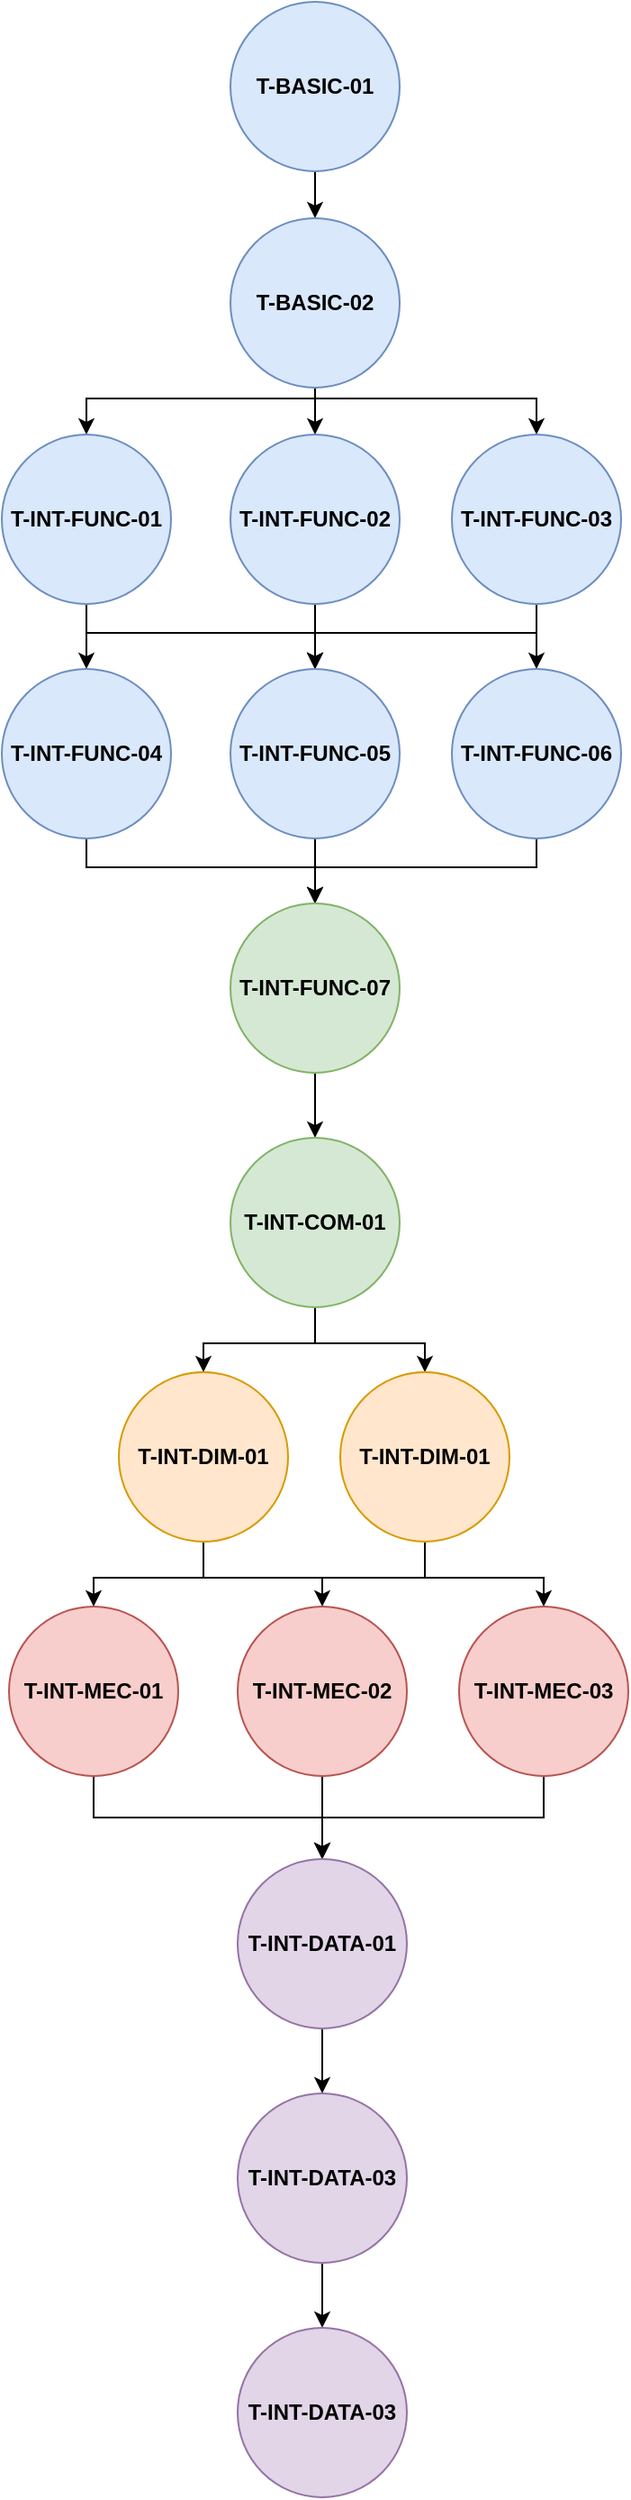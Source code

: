 <mxfile version="22.1.16" type="google">
  <diagram name="Page-1" id="tSfX3xsUCQF1cEc4GhcM">
    <mxGraphModel grid="1" page="1" gridSize="10" guides="1" tooltips="1" connect="1" arrows="1" fold="1" pageScale="1" pageWidth="827" pageHeight="1169" math="0" shadow="0">
      <root>
        <mxCell id="0" />
        <mxCell id="1" parent="0" />
        <mxCell id="f8Rt-xZDq5341HS5hOmq-28" style="edgeStyle=orthogonalEdgeStyle;rounded=0;orthogonalLoop=1;jettySize=auto;html=1;exitX=0.5;exitY=1;exitDx=0;exitDy=0;entryX=0.5;entryY=0;entryDx=0;entryDy=0;strokeWidth=1;" edge="1" parent="1" source="f8Rt-xZDq5341HS5hOmq-1" target="f8Rt-xZDq5341HS5hOmq-7">
          <mxGeometry relative="1" as="geometry" />
        </mxCell>
        <mxCell id="f8Rt-xZDq5341HS5hOmq-1" value="T-BASIC-01" style="ellipse;whiteSpace=wrap;html=1;aspect=fixed;fillColor=#dae8fc;strokeColor=#6c8ebf;fontStyle=1" vertex="1" parent="1">
          <mxGeometry x="367" width="94" height="94" as="geometry" />
        </mxCell>
        <mxCell id="f8Rt-xZDq5341HS5hOmq-30" style="edgeStyle=orthogonalEdgeStyle;rounded=0;orthogonalLoop=1;jettySize=auto;html=1;exitX=0.5;exitY=1;exitDx=0;exitDy=0;entryX=0.5;entryY=0;entryDx=0;entryDy=0;" edge="1" parent="1" source="f8Rt-xZDq5341HS5hOmq-7" target="f8Rt-xZDq5341HS5hOmq-8">
          <mxGeometry relative="1" as="geometry" />
        </mxCell>
        <mxCell id="f8Rt-xZDq5341HS5hOmq-31" style="edgeStyle=orthogonalEdgeStyle;rounded=0;orthogonalLoop=1;jettySize=auto;html=1;exitX=0.5;exitY=1;exitDx=0;exitDy=0;entryX=0.5;entryY=0;entryDx=0;entryDy=0;" edge="1" parent="1" source="f8Rt-xZDq5341HS5hOmq-7" target="f8Rt-xZDq5341HS5hOmq-9">
          <mxGeometry relative="1" as="geometry">
            <Array as="points">
              <mxPoint x="414" y="220" />
              <mxPoint x="287" y="220" />
            </Array>
          </mxGeometry>
        </mxCell>
        <mxCell id="f8Rt-xZDq5341HS5hOmq-32" style="edgeStyle=orthogonalEdgeStyle;rounded=0;orthogonalLoop=1;jettySize=auto;html=1;exitX=0.5;exitY=1;exitDx=0;exitDy=0;entryX=0.5;entryY=0;entryDx=0;entryDy=0;" edge="1" parent="1" source="f8Rt-xZDq5341HS5hOmq-7" target="f8Rt-xZDq5341HS5hOmq-10">
          <mxGeometry relative="1" as="geometry">
            <Array as="points">
              <mxPoint x="414" y="220" />
              <mxPoint x="537" y="220" />
            </Array>
          </mxGeometry>
        </mxCell>
        <mxCell id="f8Rt-xZDq5341HS5hOmq-7" value="T-BASIC-02" style="ellipse;whiteSpace=wrap;html=1;aspect=fixed;fillColor=#dae8fc;strokeColor=#6c8ebf;fontStyle=1" vertex="1" parent="1">
          <mxGeometry x="367" y="120" width="94" height="94" as="geometry" />
        </mxCell>
        <mxCell id="f8Rt-xZDq5341HS5hOmq-34" style="edgeStyle=orthogonalEdgeStyle;rounded=0;orthogonalLoop=1;jettySize=auto;html=1;exitX=0.5;exitY=1;exitDx=0;exitDy=0;entryX=0.5;entryY=0;entryDx=0;entryDy=0;" edge="1" parent="1" source="f8Rt-xZDq5341HS5hOmq-8" target="f8Rt-xZDq5341HS5hOmq-15">
          <mxGeometry relative="1" as="geometry" />
        </mxCell>
        <mxCell id="f8Rt-xZDq5341HS5hOmq-8" value="T-INT-FUNC-02" style="ellipse;whiteSpace=wrap;html=1;aspect=fixed;fillColor=#dae8fc;strokeColor=#6c8ebf;fontStyle=1" vertex="1" parent="1">
          <mxGeometry x="367" y="240" width="94" height="94" as="geometry" />
        </mxCell>
        <mxCell id="f8Rt-xZDq5341HS5hOmq-33" style="edgeStyle=orthogonalEdgeStyle;rounded=0;orthogonalLoop=1;jettySize=auto;html=1;exitX=0.5;exitY=1;exitDx=0;exitDy=0;entryX=0.5;entryY=0;entryDx=0;entryDy=0;" edge="1" parent="1" source="f8Rt-xZDq5341HS5hOmq-9" target="f8Rt-xZDq5341HS5hOmq-16">
          <mxGeometry relative="1" as="geometry" />
        </mxCell>
        <mxCell id="f8Rt-xZDq5341HS5hOmq-36" style="edgeStyle=orthogonalEdgeStyle;rounded=0;orthogonalLoop=1;jettySize=auto;html=1;exitX=0.5;exitY=1;exitDx=0;exitDy=0;entryX=0.5;entryY=0;entryDx=0;entryDy=0;" edge="1" parent="1" source="f8Rt-xZDq5341HS5hOmq-9" target="f8Rt-xZDq5341HS5hOmq-15">
          <mxGeometry relative="1" as="geometry">
            <Array as="points">
              <mxPoint x="287" y="350" />
              <mxPoint x="414" y="350" />
            </Array>
          </mxGeometry>
        </mxCell>
        <mxCell id="f8Rt-xZDq5341HS5hOmq-9" value="T-INT-FUNC-01" style="ellipse;whiteSpace=wrap;html=1;aspect=fixed;fillColor=#dae8fc;strokeColor=#6c8ebf;fontStyle=1" vertex="1" parent="1">
          <mxGeometry x="240" y="240" width="94" height="94" as="geometry" />
        </mxCell>
        <mxCell id="f8Rt-xZDq5341HS5hOmq-35" style="edgeStyle=orthogonalEdgeStyle;rounded=0;orthogonalLoop=1;jettySize=auto;html=1;exitX=0.5;exitY=1;exitDx=0;exitDy=0;entryX=0.5;entryY=0;entryDx=0;entryDy=0;" edge="1" parent="1" source="f8Rt-xZDq5341HS5hOmq-10" target="f8Rt-xZDq5341HS5hOmq-17">
          <mxGeometry relative="1" as="geometry" />
        </mxCell>
        <mxCell id="f8Rt-xZDq5341HS5hOmq-37" style="edgeStyle=orthogonalEdgeStyle;rounded=0;orthogonalLoop=1;jettySize=auto;html=1;exitX=0.5;exitY=1;exitDx=0;exitDy=0;entryX=0.5;entryY=0;entryDx=0;entryDy=0;" edge="1" parent="1" source="f8Rt-xZDq5341HS5hOmq-10" target="f8Rt-xZDq5341HS5hOmq-15">
          <mxGeometry relative="1" as="geometry">
            <Array as="points">
              <mxPoint x="537" y="350" />
              <mxPoint x="414" y="350" />
            </Array>
          </mxGeometry>
        </mxCell>
        <mxCell id="f8Rt-xZDq5341HS5hOmq-10" value="T-INT-FUNC-03" style="ellipse;whiteSpace=wrap;html=1;aspect=fixed;fillColor=#dae8fc;strokeColor=#6c8ebf;fontStyle=1" vertex="1" parent="1">
          <mxGeometry x="490" y="240" width="94" height="94" as="geometry" />
        </mxCell>
        <mxCell id="f8Rt-xZDq5341HS5hOmq-39" style="edgeStyle=orthogonalEdgeStyle;rounded=0;orthogonalLoop=1;jettySize=auto;html=1;exitX=0.5;exitY=1;exitDx=0;exitDy=0;entryX=0.5;entryY=0;entryDx=0;entryDy=0;" edge="1" parent="1" source="f8Rt-xZDq5341HS5hOmq-15" target="f8Rt-xZDq5341HS5hOmq-18">
          <mxGeometry relative="1" as="geometry" />
        </mxCell>
        <mxCell id="f8Rt-xZDq5341HS5hOmq-15" value="T-INT-FUNC-05" style="ellipse;whiteSpace=wrap;html=1;aspect=fixed;fillColor=#dae8fc;strokeColor=#6c8ebf;fontStyle=1" vertex="1" parent="1">
          <mxGeometry x="367" y="370" width="94" height="94" as="geometry" />
        </mxCell>
        <mxCell id="f8Rt-xZDq5341HS5hOmq-38" style="edgeStyle=orthogonalEdgeStyle;rounded=0;orthogonalLoop=1;jettySize=auto;html=1;exitX=0.5;exitY=1;exitDx=0;exitDy=0;" edge="1" parent="1" source="f8Rt-xZDq5341HS5hOmq-16" target="f8Rt-xZDq5341HS5hOmq-18">
          <mxGeometry relative="1" as="geometry">
            <Array as="points">
              <mxPoint x="287" y="480" />
              <mxPoint x="414" y="480" />
            </Array>
          </mxGeometry>
        </mxCell>
        <mxCell id="f8Rt-xZDq5341HS5hOmq-16" value="T-INT-FUNC-04" style="ellipse;whiteSpace=wrap;html=1;aspect=fixed;fillColor=#dae8fc;strokeColor=#6c8ebf;fontStyle=1" vertex="1" parent="1">
          <mxGeometry x="240" y="370" width="94" height="94" as="geometry" />
        </mxCell>
        <mxCell id="f8Rt-xZDq5341HS5hOmq-40" style="edgeStyle=orthogonalEdgeStyle;rounded=0;orthogonalLoop=1;jettySize=auto;html=1;exitX=0.5;exitY=1;exitDx=0;exitDy=0;entryX=0.5;entryY=0;entryDx=0;entryDy=0;" edge="1" parent="1" source="f8Rt-xZDq5341HS5hOmq-17" target="f8Rt-xZDq5341HS5hOmq-18">
          <mxGeometry relative="1" as="geometry">
            <Array as="points">
              <mxPoint x="537" y="480" />
              <mxPoint x="414" y="480" />
            </Array>
          </mxGeometry>
        </mxCell>
        <mxCell id="f8Rt-xZDq5341HS5hOmq-17" value="T-INT-FUNC-06" style="ellipse;whiteSpace=wrap;html=1;aspect=fixed;fillColor=#dae8fc;strokeColor=#6c8ebf;fontStyle=1" vertex="1" parent="1">
          <mxGeometry x="490" y="370" width="94" height="94" as="geometry" />
        </mxCell>
        <mxCell id="f8Rt-xZDq5341HS5hOmq-41" style="edgeStyle=orthogonalEdgeStyle;rounded=0;orthogonalLoop=1;jettySize=auto;html=1;exitX=0.5;exitY=1;exitDx=0;exitDy=0;entryX=0.5;entryY=0;entryDx=0;entryDy=0;" edge="1" parent="1" source="f8Rt-xZDq5341HS5hOmq-18" target="f8Rt-xZDq5341HS5hOmq-19">
          <mxGeometry relative="1" as="geometry" />
        </mxCell>
        <mxCell id="f8Rt-xZDq5341HS5hOmq-18" value="T-INT-FUNC-07" style="ellipse;whiteSpace=wrap;html=1;aspect=fixed;fillColor=#d5e8d4;strokeColor=#82b366;fontStyle=1" vertex="1" parent="1">
          <mxGeometry x="367" y="500" width="94" height="94" as="geometry" />
        </mxCell>
        <mxCell id="f8Rt-xZDq5341HS5hOmq-42" style="edgeStyle=orthogonalEdgeStyle;rounded=0;orthogonalLoop=1;jettySize=auto;html=1;exitX=0.5;exitY=1;exitDx=0;exitDy=0;" edge="1" parent="1" source="f8Rt-xZDq5341HS5hOmq-19" target="f8Rt-xZDq5341HS5hOmq-20">
          <mxGeometry relative="1" as="geometry" />
        </mxCell>
        <mxCell id="f8Rt-xZDq5341HS5hOmq-43" style="edgeStyle=orthogonalEdgeStyle;rounded=0;orthogonalLoop=1;jettySize=auto;html=1;exitX=0.5;exitY=1;exitDx=0;exitDy=0;entryX=0.5;entryY=0;entryDx=0;entryDy=0;" edge="1" parent="1" source="f8Rt-xZDq5341HS5hOmq-19" target="f8Rt-xZDq5341HS5hOmq-21">
          <mxGeometry relative="1" as="geometry" />
        </mxCell>
        <mxCell id="f8Rt-xZDq5341HS5hOmq-19" value="T-INT-COM-01" style="ellipse;whiteSpace=wrap;html=1;aspect=fixed;fillColor=#d5e8d4;strokeColor=#82b366;fontStyle=1" vertex="1" parent="1">
          <mxGeometry x="367" y="630" width="94" height="94" as="geometry" />
        </mxCell>
        <mxCell id="f8Rt-xZDq5341HS5hOmq-44" style="edgeStyle=orthogonalEdgeStyle;rounded=0;orthogonalLoop=1;jettySize=auto;html=1;exitX=0.5;exitY=1;exitDx=0;exitDy=0;entryX=0.5;entryY=0;entryDx=0;entryDy=0;" edge="1" parent="1" source="f8Rt-xZDq5341HS5hOmq-20" target="f8Rt-xZDq5341HS5hOmq-23">
          <mxGeometry relative="1" as="geometry" />
        </mxCell>
        <mxCell id="f8Rt-xZDq5341HS5hOmq-45" style="edgeStyle=orthogonalEdgeStyle;rounded=0;orthogonalLoop=1;jettySize=auto;html=1;exitX=0.5;exitY=1;exitDx=0;exitDy=0;entryX=0.5;entryY=0;entryDx=0;entryDy=0;" edge="1" parent="1" source="f8Rt-xZDq5341HS5hOmq-20" target="f8Rt-xZDq5341HS5hOmq-24">
          <mxGeometry relative="1" as="geometry">
            <Array as="points">
              <mxPoint x="352" y="874" />
              <mxPoint x="541" y="874" />
            </Array>
          </mxGeometry>
        </mxCell>
        <mxCell id="f8Rt-xZDq5341HS5hOmq-20" value="T-INT-DIM-01" style="ellipse;whiteSpace=wrap;html=1;aspect=fixed;fillColor=#ffe6cc;strokeColor=#d79b00;fontStyle=1" vertex="1" parent="1">
          <mxGeometry x="305" y="760" width="94" height="94" as="geometry" />
        </mxCell>
        <mxCell id="f8Rt-xZDq5341HS5hOmq-46" style="edgeStyle=orthogonalEdgeStyle;rounded=0;orthogonalLoop=1;jettySize=auto;html=1;exitX=0.5;exitY=1;exitDx=0;exitDy=0;" edge="1" parent="1" source="f8Rt-xZDq5341HS5hOmq-21" target="f8Rt-xZDq5341HS5hOmq-22">
          <mxGeometry relative="1" as="geometry" />
        </mxCell>
        <mxCell id="f8Rt-xZDq5341HS5hOmq-21" value="T-INT-DIM-01" style="ellipse;whiteSpace=wrap;html=1;aspect=fixed;fillColor=#ffe6cc;strokeColor=#d79b00;fontStyle=1" vertex="1" parent="1">
          <mxGeometry x="428" y="760" width="94" height="94" as="geometry" />
        </mxCell>
        <mxCell id="f8Rt-xZDq5341HS5hOmq-47" style="edgeStyle=orthogonalEdgeStyle;rounded=0;orthogonalLoop=1;jettySize=auto;html=1;exitX=0.5;exitY=1;exitDx=0;exitDy=0;entryX=0.5;entryY=0;entryDx=0;entryDy=0;" edge="1" parent="1" source="f8Rt-xZDq5341HS5hOmq-22" target="f8Rt-xZDq5341HS5hOmq-25">
          <mxGeometry relative="1" as="geometry" />
        </mxCell>
        <mxCell id="f8Rt-xZDq5341HS5hOmq-22" value="T-INT-MEC-02" style="ellipse;whiteSpace=wrap;html=1;aspect=fixed;fillColor=#f8cecc;strokeColor=#b85450;fontStyle=1" vertex="1" parent="1">
          <mxGeometry x="371" y="890" width="94" height="94" as="geometry" />
        </mxCell>
        <mxCell id="f8Rt-xZDq5341HS5hOmq-48" style="edgeStyle=orthogonalEdgeStyle;rounded=0;orthogonalLoop=1;jettySize=auto;html=1;exitX=0.5;exitY=1;exitDx=0;exitDy=0;entryX=0.5;entryY=0;entryDx=0;entryDy=0;" edge="1" parent="1" source="f8Rt-xZDq5341HS5hOmq-23" target="f8Rt-xZDq5341HS5hOmq-25">
          <mxGeometry relative="1" as="geometry" />
        </mxCell>
        <mxCell id="f8Rt-xZDq5341HS5hOmq-23" value="T-INT-MEC-01" style="ellipse;whiteSpace=wrap;html=1;aspect=fixed;fillColor=#f8cecc;strokeColor=#b85450;fontStyle=1" vertex="1" parent="1">
          <mxGeometry x="244" y="890" width="94" height="94" as="geometry" />
        </mxCell>
        <mxCell id="f8Rt-xZDq5341HS5hOmq-49" style="edgeStyle=orthogonalEdgeStyle;rounded=0;orthogonalLoop=1;jettySize=auto;html=1;exitX=0.5;exitY=1;exitDx=0;exitDy=0;entryX=0.5;entryY=0;entryDx=0;entryDy=0;" edge="1" parent="1" source="f8Rt-xZDq5341HS5hOmq-24" target="f8Rt-xZDq5341HS5hOmq-25">
          <mxGeometry relative="1" as="geometry" />
        </mxCell>
        <mxCell id="f8Rt-xZDq5341HS5hOmq-24" value="T-INT-MEC-03" style="ellipse;whiteSpace=wrap;html=1;aspect=fixed;fillColor=#f8cecc;strokeColor=#b85450;fontStyle=1" vertex="1" parent="1">
          <mxGeometry x="494" y="890" width="94" height="94" as="geometry" />
        </mxCell>
        <mxCell id="f8Rt-xZDq5341HS5hOmq-50" style="edgeStyle=orthogonalEdgeStyle;rounded=0;orthogonalLoop=1;jettySize=auto;html=1;exitX=0.5;exitY=1;exitDx=0;exitDy=0;entryX=0.5;entryY=0;entryDx=0;entryDy=0;" edge="1" parent="1" source="f8Rt-xZDq5341HS5hOmq-25" target="f8Rt-xZDq5341HS5hOmq-26">
          <mxGeometry relative="1" as="geometry" />
        </mxCell>
        <mxCell id="f8Rt-xZDq5341HS5hOmq-25" value="T-INT-DATA-01" style="ellipse;whiteSpace=wrap;html=1;aspect=fixed;fillColor=#e1d5e7;strokeColor=#9673a6;fontStyle=1" vertex="1" parent="1">
          <mxGeometry x="371" y="1030" width="94" height="94" as="geometry" />
        </mxCell>
        <mxCell id="f8Rt-xZDq5341HS5hOmq-51" style="edgeStyle=orthogonalEdgeStyle;rounded=0;orthogonalLoop=1;jettySize=auto;html=1;exitX=0.5;exitY=1;exitDx=0;exitDy=0;entryX=0.5;entryY=0;entryDx=0;entryDy=0;" edge="1" parent="1" source="f8Rt-xZDq5341HS5hOmq-26" target="f8Rt-xZDq5341HS5hOmq-27">
          <mxGeometry relative="1" as="geometry" />
        </mxCell>
        <mxCell id="f8Rt-xZDq5341HS5hOmq-26" value="T-INT-DATA-03" style="ellipse;whiteSpace=wrap;html=1;aspect=fixed;fillColor=#e1d5e7;strokeColor=#9673a6;fontStyle=1" vertex="1" parent="1">
          <mxGeometry x="371" y="1160" width="94" height="94" as="geometry" />
        </mxCell>
        <mxCell id="f8Rt-xZDq5341HS5hOmq-27" value="T-INT-DATA-03" style="ellipse;whiteSpace=wrap;html=1;aspect=fixed;fillColor=#e1d5e7;strokeColor=#9673a6;fontStyle=1" vertex="1" parent="1">
          <mxGeometry x="371" y="1290" width="94" height="94" as="geometry" />
        </mxCell>
      </root>
    </mxGraphModel>
  </diagram>
</mxfile>
